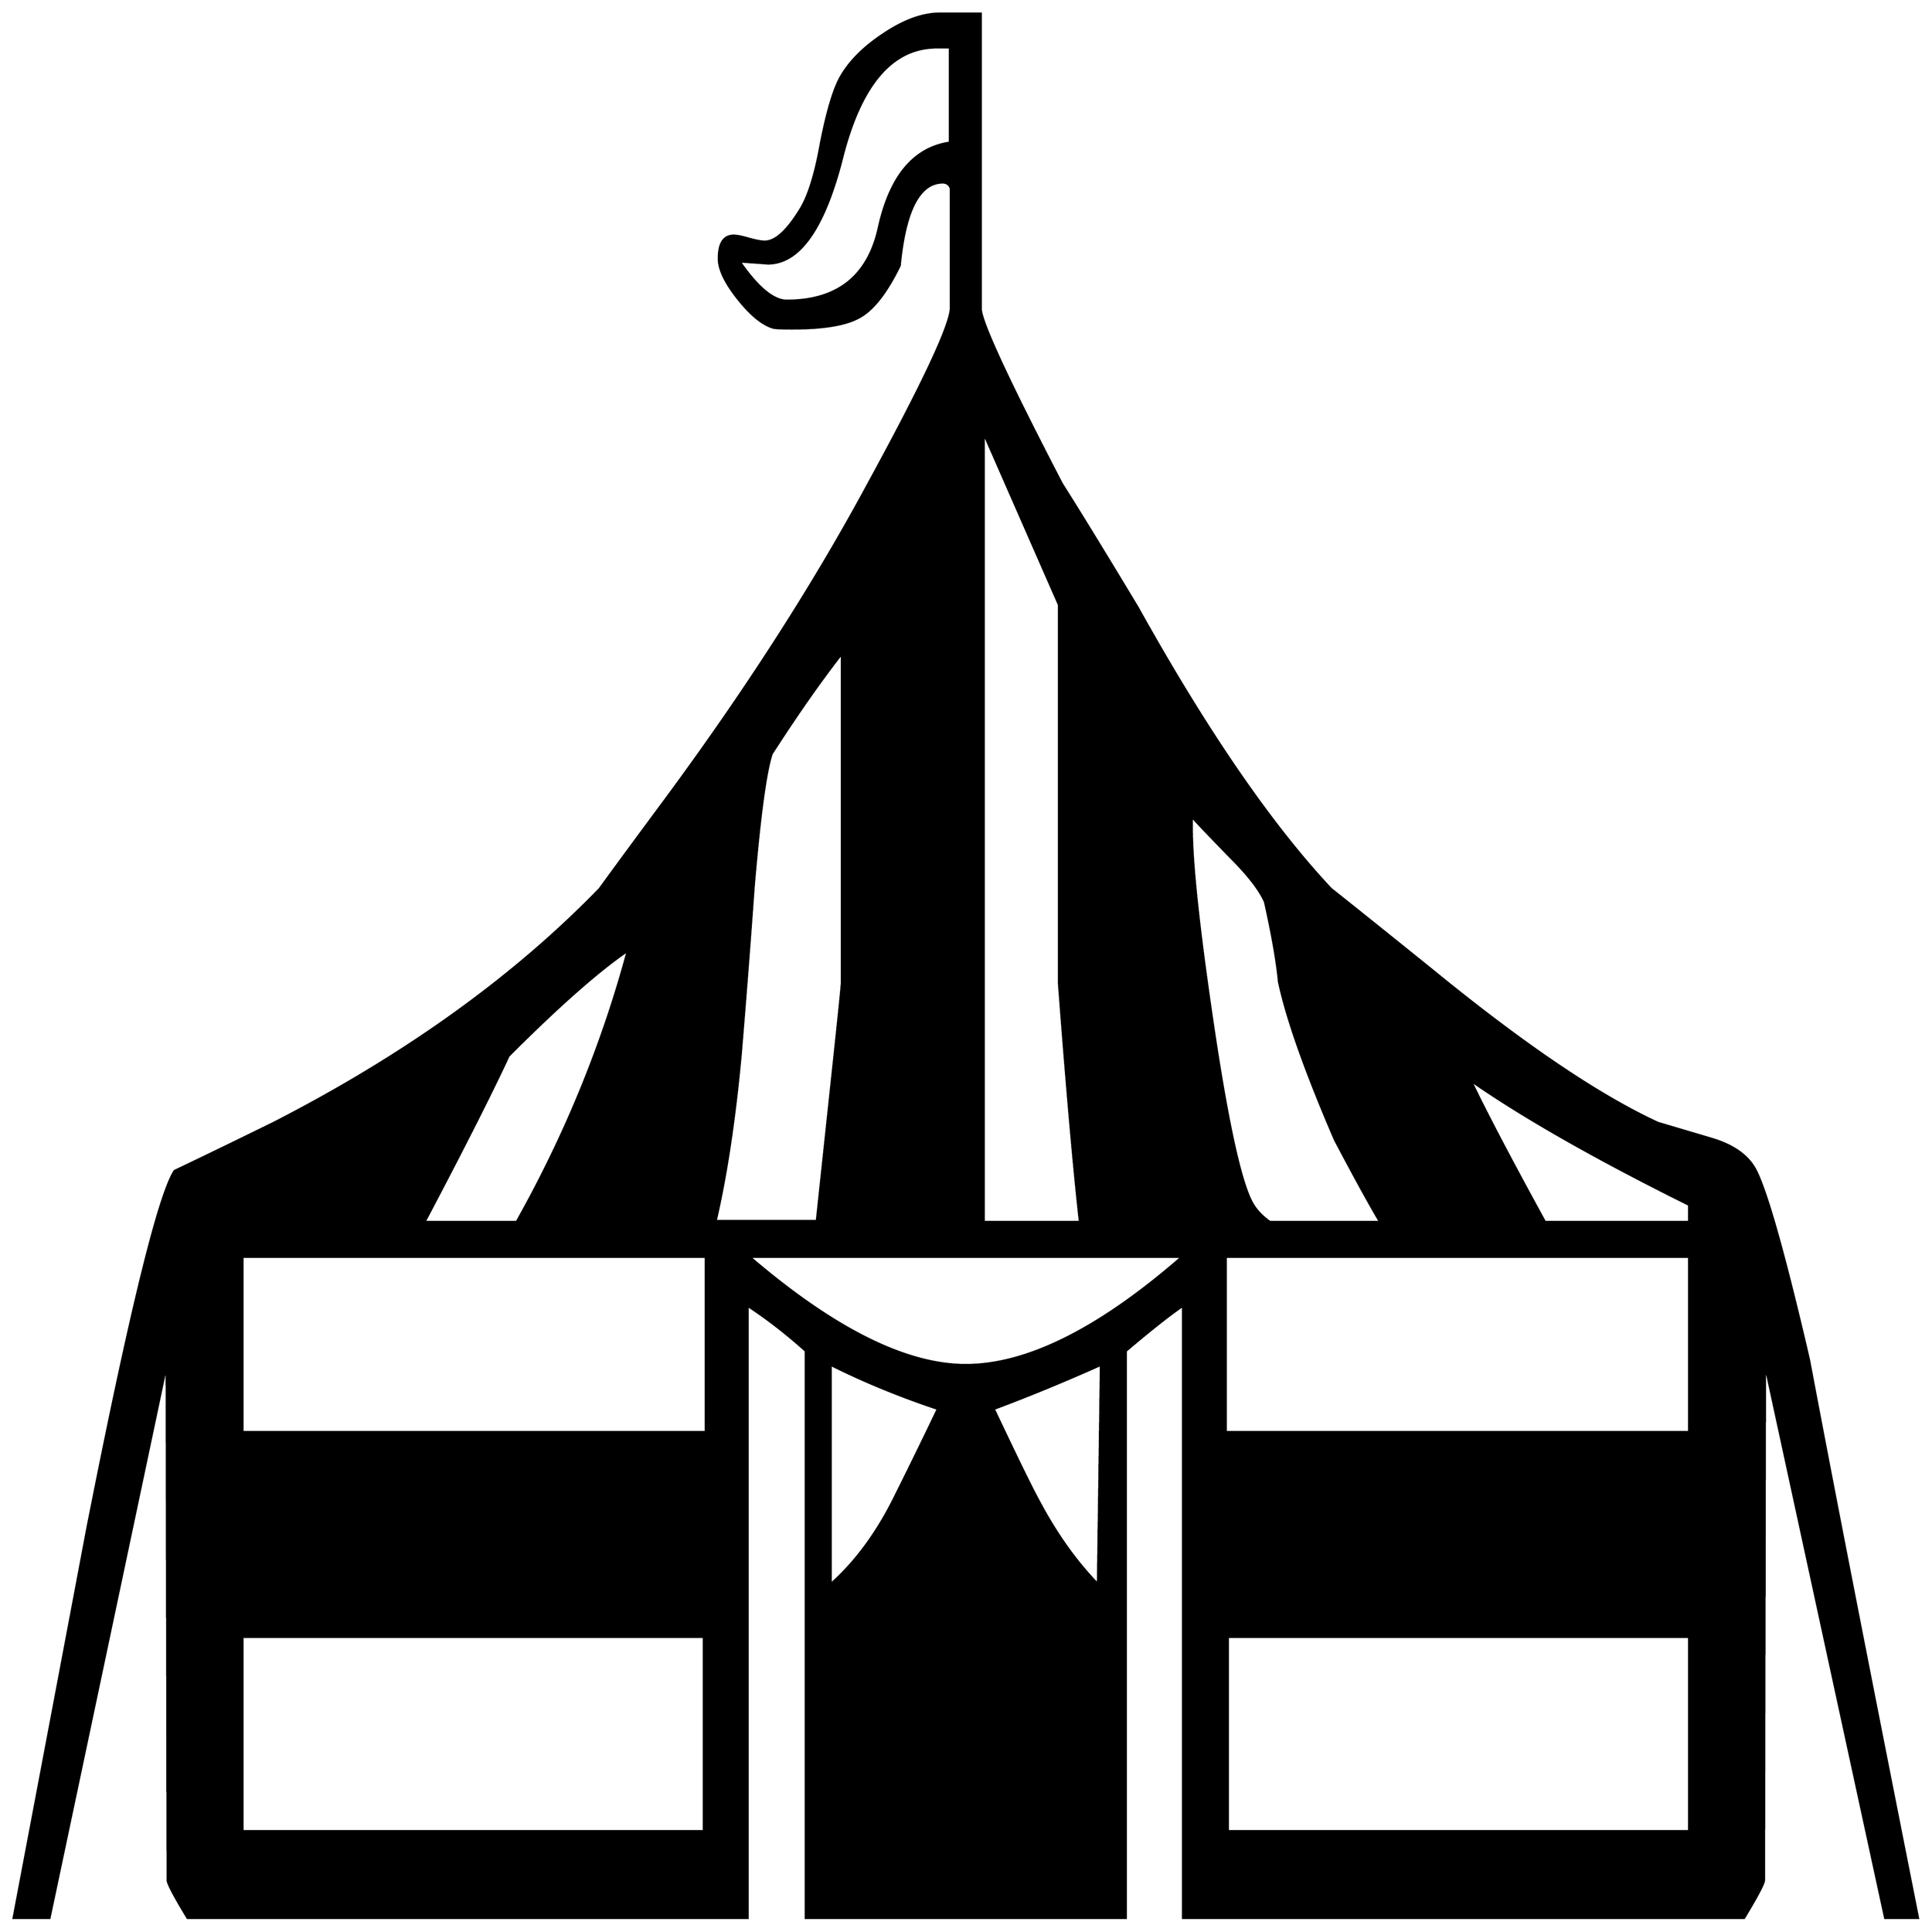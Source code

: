 


\begin{tikzpicture}[y=0.80pt, x=0.80pt, yscale=-1.0, xscale=1.0, inner sep=0pt, outer sep=0pt]
\begin{scope}[shift={(100.0,1699.0)},nonzero rule]
  \path[draw=.,fill=.,line width=1.600pt] (1986.0,377.0) --
    (1953.0,377.0) -- (1833.0,-176.0) -- (1832.0,339.0) ..
    controls (1832.0,342.333) and (1825.333,355.0) .. (1812.0,377.0)
    -- (1251.0,377.0) -- (1251.0,-235.0) .. controls
    (1239.0,-227.0) and (1220.0,-212.0) .. (1194.0,-190.0) --
    (1194.0,377.0) -- (874.0,377.0) -- (874.0,-190.0) ..
    controls (854.667,-207.333) and (835.333,-222.333) .. (816.0,-235.0)
    -- (816.0,377.0) -- (256.0,377.0) .. controls (242.667,355.0)
    and (236.0,342.333) .. (236.0,339.0) -- (235.0,-176.0) --
    (118.0,377.0) -- (82.0,377.0) .. controls (106.667,247.0) and
    (131.333,116.667) .. (156.0,-14.0) .. controls (198.0,-226.667)
    and (227.0,-345.333) .. (243.0,-370.0) .. controls
    (271.0,-383.333) and (304.0,-399.333) .. (342.0,-418.0) ..
    controls (473.333,-485.333) and (582.0,-563.333) .. (668.0,-652.0)
    .. controls (682.0,-671.333) and (703.333,-700.333) ..
    (732.0,-739.0) .. controls (813.333,-849.0) and (881.333,-954.667)
    .. (936.0,-1056.0) .. controls (991.333,-1157.333) and
    (1019.0,-1216.333) .. (1019.0,-1233.0) -- (1019.0,-1352.0) ..
    controls (1017.667,-1356.0) and (1015.0,-1358.0) ..
    (1011.0,-1358.0) .. controls (987.667,-1358.0) and
    (973.333,-1330.333) .. (968.0,-1275.0) .. controls
    (954.667,-1247.667) and (941.0,-1230.333) .. (927.0,-1223.0) ..
    controls (913.667,-1215.667) and (891.333,-1212.0) ..
    (860.0,-1212.0) .. controls (849.333,-1212.0) and
    (843.0,-1212.333) .. (841.0,-1213.0) .. controls
    (830.333,-1216.333) and (818.667,-1226.0) .. (806.0,-1242.0) ..
    controls (793.333,-1258.0) and (787.0,-1271.333) ..
    (787.0,-1282.0) .. controls (787.0,-1297.333) and
    (792.0,-1305.0) .. (802.0,-1305.0) .. controls
    (805.333,-1305.0) and (810.333,-1304.0) .. (817.0,-1302.0) ..
    controls (824.333,-1300.0) and (829.667,-1299.0) ..
    (833.0,-1299.0) .. controls (843.667,-1299.0) and
    (855.667,-1310.0) .. (869.0,-1332.0) .. controls
    (877.0,-1345.333) and (883.667,-1367.0) .. (889.0,-1397.0) ..
    controls (895.0,-1427.667) and (901.333,-1449.333) ..
    (908.0,-1462.0) .. controls (916.667,-1478.0) and
    (931.0,-1492.667) .. (951.0,-1506.0) .. controls
    (971.667,-1520.0) and (990.667,-1527.0) .. (1008.0,-1527.0) --
    (1049.0,-1527.0) -- (1049.0,-1232.0) .. controls
    (1049.0,-1219.333) and (1076.0,-1161.0) .. (1130.0,-1057.0) ..
    controls (1147.333,-1029.667) and (1172.667,-988.333) ..
    (1206.0,-933.0) .. controls (1274.667,-809.667) and
    (1339.0,-716.0) .. (1399.0,-652.0) .. controls
    (1421.667,-634.0) and (1455.333,-607.0) .. (1500.0,-571.0) ..
    controls (1591.333,-496.333) and (1666.667,-445.333) ..
    (1726.0,-418.0) .. controls (1744.0,-412.667) and
    (1762.0,-407.333) .. (1780.0,-402.0) .. controls
    (1802.0,-395.333) and (1816.667,-384.667) .. (1824.0,-370.0) ..
    controls (1835.333,-347.333) and (1853.0,-284.333) ..
    (1877.0,-181.0) .. controls (1900.333,-57.0) and
    (1936.667,129.0) .. (1986.0,377.0) -- cycle(1018.0,-1398.0) --
    (1018.0,-1493.0) -- (1005.0,-1493.0) .. controls
    (961.0,-1493.0) and (929.667,-1457.0) .. (911.0,-1385.0) ..
    controls (893.0,-1313.0) and (868.0,-1277.0) ..
    (836.0,-1277.0) .. controls (836.667,-1277.0) and
    (827.333,-1277.667) .. (808.0,-1279.0) .. controls
    (826.0,-1253.0) and (841.667,-1240.0) .. (855.0,-1240.0) ..
    controls (905.667,-1240.0) and (936.333,-1264.333) ..
    (947.0,-1313.0) .. controls (958.333,-1364.333) and
    (982.0,-1392.667) .. (1018.0,-1398.0) -- cycle(1757.0,-319.0)
    -- (1757.0,-336.0) .. controls (1664.333,-382.0) and
    (1591.667,-423.333) .. (1539.0,-460.0) .. controls
    (1554.333,-428.0) and (1579.0,-381.0) .. (1613.0,-319.0) --
    (1757.0,-319.0) -- cycle(1448.0,-319.0) .. controls
    (1437.333,-337.0) and (1422.333,-364.333) .. (1403.0,-401.0) ..
    controls (1373.667,-469.0) and (1355.0,-521.667) ..
    (1347.0,-559.0) .. controls (1345.0,-579.667) and
    (1340.333,-606.333) .. (1333.0,-639.0) .. controls
    (1327.667,-651.0) and (1316.333,-665.667) .. (1299.0,-683.0) ..
    controls (1275.0,-707.667) and (1262.0,-721.333) ..
    (1260.0,-724.0) -- (1260.0,-713.0) .. controls
    (1260.0,-677.0) and (1267.0,-611.667) .. (1281.0,-517.0) ..
    controls (1296.333,-413.667) and (1310.0,-353.0) ..
    (1322.0,-335.0) .. controls (1326.0,-329.0) and
    (1331.333,-323.667) .. (1338.0,-319.0) -- (1448.0,-319.0) --
    cycle(1148.0,-319.0) .. controls (1142.0,-372.333) and
    (1135.0,-452.0) .. (1127.0,-558.0) .. controls
    (1127.0,-558.0) and (1127.0,-684.0) .. (1127.0,-936.0) --
    (1052.0,-1107.0) -- (1052.0,-319.0) -- (1148.0,-319.0) --
    cycle(1757.0,-109.0) -- (1757.0,-284.0) -- (1294.0,-284.0)
    -- (1294.0,-109.0) -- (1757.0,-109.0) -- cycle(910.0,-558.0)
    -- (910.0,-887.0) .. controls (888.667,-859.667) and
    (865.333,-826.333) .. (840.0,-787.0) .. controls (834.0,-769.0)
    and (828.0,-724.667) .. (822.0,-654.0) .. controls
    (818.0,-598.0) and (813.667,-542.0) .. (809.0,-486.0) ..
    controls (803.0,-421.333) and (794.667,-366.0) .. (784.0,-320.0)
    -- (885.0,-320.0) -- (902.0,-479.0) .. controls
    (907.333,-529.0) and (910.0,-555.333) .. (910.0,-558.0) --
    cycle(1757.0,290.0) -- (1757.0,96.0) -- (1296.0,96.0) --
    (1296.0,290.0) -- (1757.0,290.0) -- cycle(1250.0,-284.0) --
    (818.0,-284.0) .. controls (902.0,-212.0) and (974.0,-176.0)
    .. (1034.0,-176.0) .. controls (1095.333,-176.0) and
    (1167.333,-212.0) .. (1250.0,-284.0) -- cycle(1169.0,-176.0)
    .. controls (1131.667,-159.333) and (1096.0,-144.667) ..
    (1062.0,-132.0) .. controls (1085.333,-82.667) and
    (1100.333,-52.0) .. (1107.0,-40.0) .. controls (1124.333,-7.333)
    and (1144.0,20.333) .. (1166.0,43.0) -- (1169.0,-176.0) --
    cycle(696.0,-590.0) .. controls (666.667,-570.0) and
    (627.0,-535.0) .. (577.0,-485.0) .. controls (559.667,-447.667)
    and (531.667,-392.333) .. (493.0,-319.0) -- (585.0,-319.0) ..
    controls (633.667,-405.667) and (670.667,-496.0) .. (696.0,-590.0)
    -- cycle(1006.0,-132.0) .. controls (968.0,-144.667) and
    (932.333,-159.333) .. (899.0,-176.0) -- (899.0,43.0) .. controls
    (923.0,21.667) and (943.667,-6.0) .. (961.0,-40.0) .. controls
    (976.333,-70.667) and (991.333,-101.333) .. (1006.0,-132.0) --
    cycle(774.0,-109.0) -- (774.0,-284.0) -- (311.0,-284.0) --
    (311.0,-109.0) -- (774.0,-109.0) -- cycle(772.0,290.0) --
    (772.0,96.0) -- (311.0,96.0) -- (311.0,290.0) --
    (772.0,290.0) -- cycle;
\end{scope}

\end{tikzpicture}

